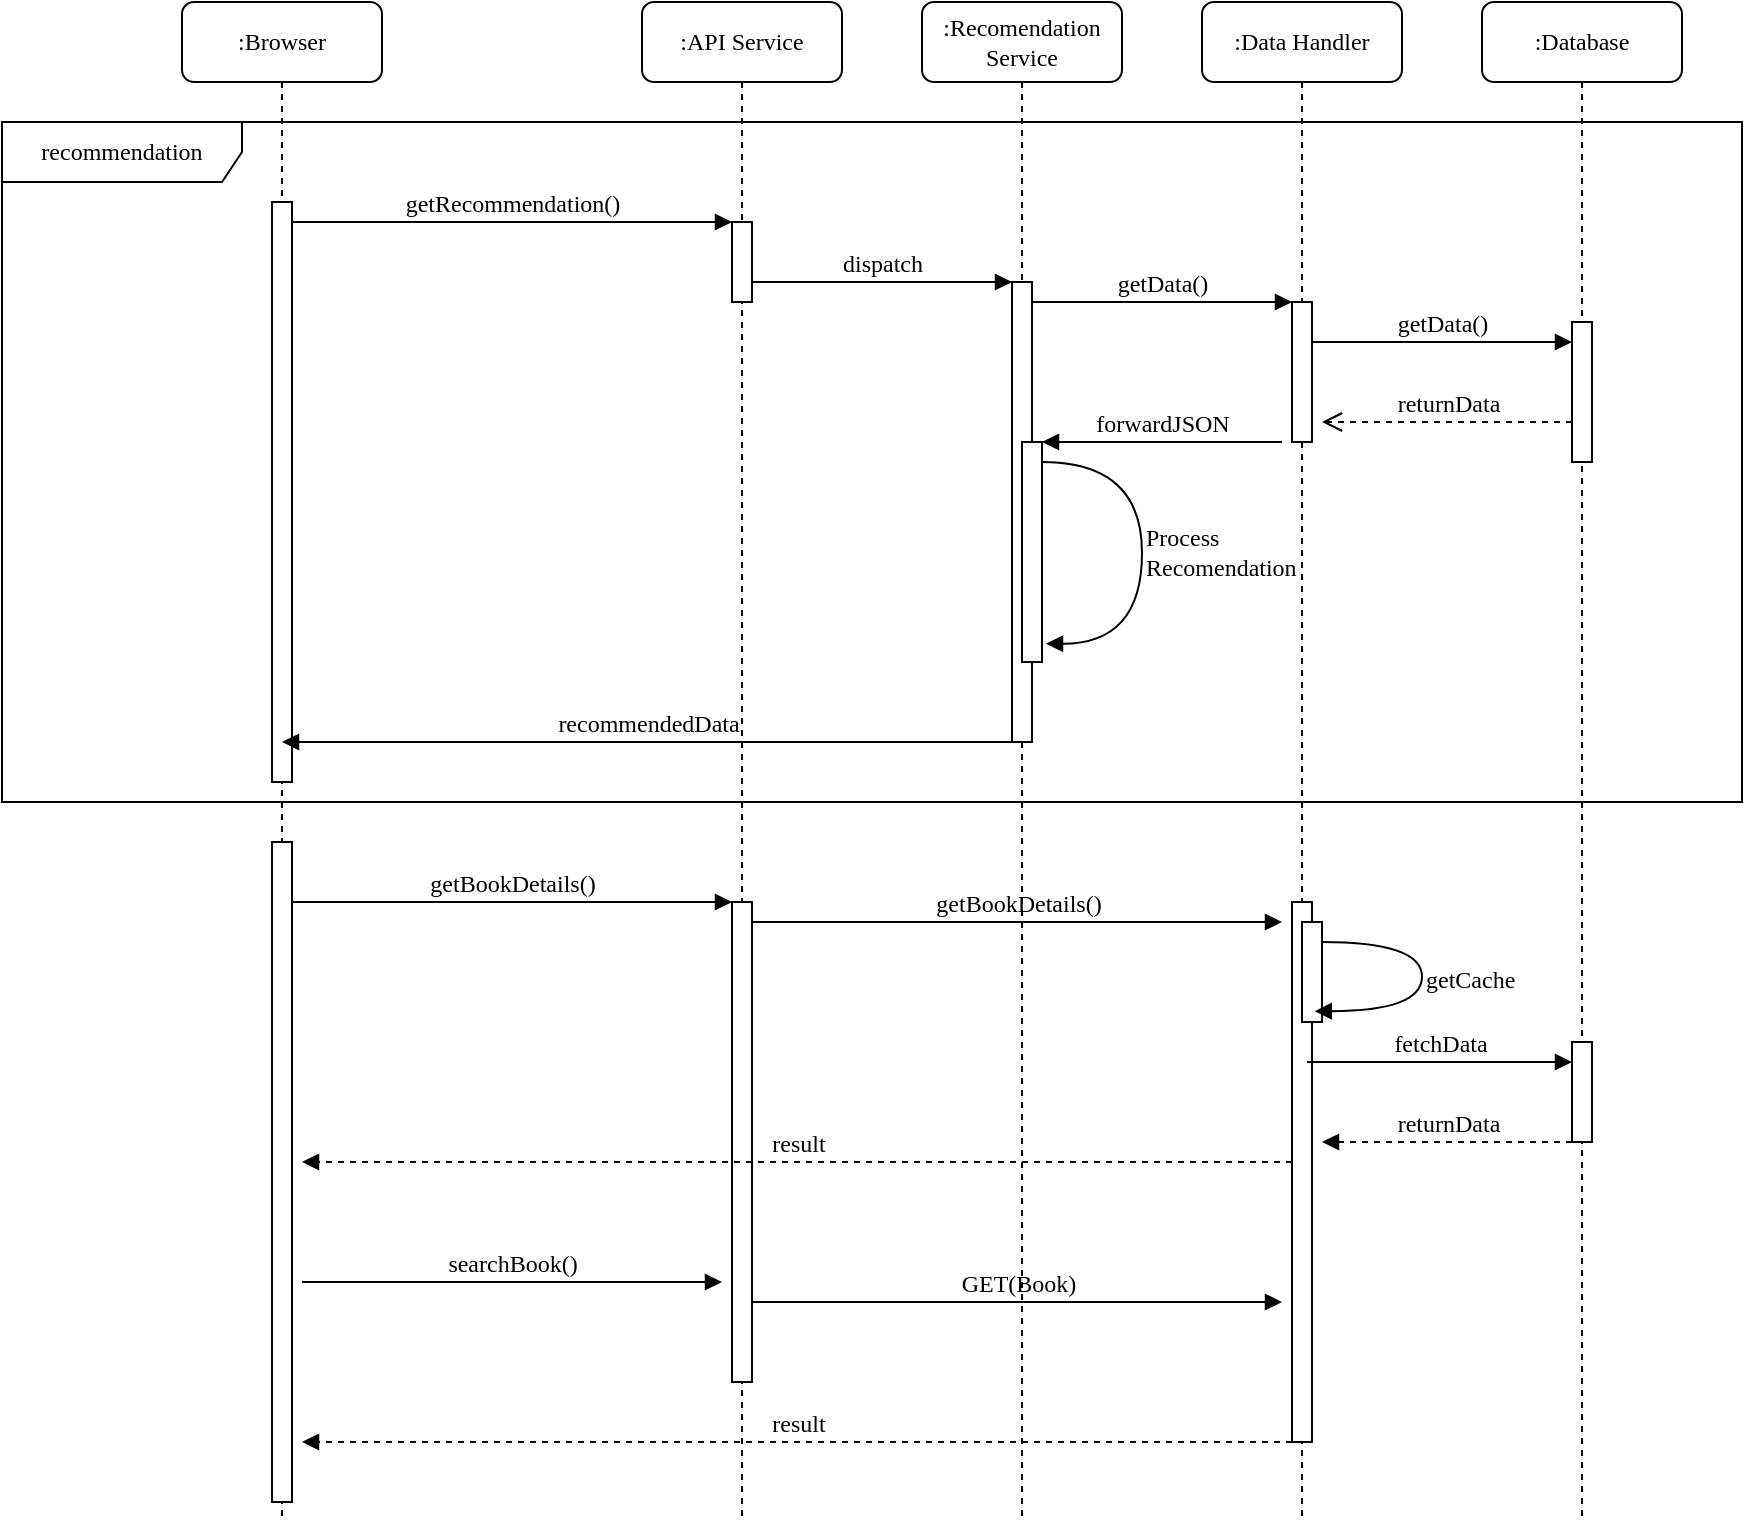<mxfile version="26.0.9">
  <diagram name="Page-1" id="13e1069c-82ec-6db2-03f1-153e76fe0fe0">
    <mxGraphModel dx="1050" dy="609" grid="1" gridSize="10" guides="1" tooltips="1" connect="1" arrows="1" fold="1" page="1" pageScale="1" pageWidth="1100" pageHeight="850" background="none" math="0" shadow="0">
      <root>
        <mxCell id="0" />
        <mxCell id="1" parent="0" />
        <mxCell id="7baba1c4bc27f4b0-2" value=":Browser" style="shape=umlLifeline;perimeter=lifelinePerimeter;whiteSpace=wrap;html=1;container=1;collapsible=0;recursiveResize=0;outlineConnect=0;rounded=1;shadow=0;comic=0;labelBackgroundColor=none;strokeWidth=1;fontFamily=Verdana;fontSize=12;align=center;" parent="1" vertex="1">
          <mxGeometry x="110" y="80" width="100" height="760" as="geometry" />
        </mxCell>
        <mxCell id="7baba1c4bc27f4b0-10" value="" style="html=1;points=[];perimeter=orthogonalPerimeter;rounded=0;shadow=0;comic=0;labelBackgroundColor=none;strokeWidth=1;fontFamily=Verdana;fontSize=12;align=center;" parent="7baba1c4bc27f4b0-2" vertex="1">
          <mxGeometry x="45" y="100" width="10" height="290" as="geometry" />
        </mxCell>
        <mxCell id="7baba1c4bc27f4b0-14" value="getRecommendation()" style="html=1;verticalAlign=bottom;endArrow=block;entryX=0;entryY=0;labelBackgroundColor=none;fontFamily=Verdana;fontSize=12;edgeStyle=elbowEdgeStyle;elbow=vertical;" parent="7baba1c4bc27f4b0-2" edge="1">
          <mxGeometry relative="1" as="geometry">
            <mxPoint x="55" y="110" as="sourcePoint" />
            <mxPoint x="275" y="110" as="targetPoint" />
          </mxGeometry>
        </mxCell>
        <mxCell id="aIYDjfCcUmhPzm4q8idS-21" value="" style="html=1;points=[];perimeter=orthogonalPerimeter;rounded=0;shadow=0;comic=0;labelBackgroundColor=none;strokeWidth=1;fontFamily=Verdana;fontSize=12;align=center;" vertex="1" parent="7baba1c4bc27f4b0-2">
          <mxGeometry x="45" y="420" width="10" height="330" as="geometry" />
        </mxCell>
        <mxCell id="7baba1c4bc27f4b0-3" value=":API Service" style="shape=umlLifeline;perimeter=lifelinePerimeter;whiteSpace=wrap;html=1;container=1;collapsible=0;recursiveResize=0;outlineConnect=0;rounded=1;shadow=0;comic=0;labelBackgroundColor=none;strokeWidth=1;fontFamily=Verdana;fontSize=12;align=center;" parent="1" vertex="1">
          <mxGeometry x="340" y="80" width="100" height="760" as="geometry" />
        </mxCell>
        <mxCell id="7baba1c4bc27f4b0-13" value="" style="html=1;points=[];perimeter=orthogonalPerimeter;rounded=0;shadow=0;comic=0;labelBackgroundColor=none;strokeWidth=1;fontFamily=Verdana;fontSize=12;align=center;" parent="7baba1c4bc27f4b0-3" vertex="1">
          <mxGeometry x="45" y="110" width="10" height="40" as="geometry" />
        </mxCell>
        <mxCell id="aIYDjfCcUmhPzm4q8idS-22" value="getBookDetails()" style="html=1;verticalAlign=bottom;endArrow=block;entryX=0;entryY=0;labelBackgroundColor=none;fontFamily=Verdana;fontSize=12;edgeStyle=elbowEdgeStyle;elbow=vertical;" edge="1" parent="7baba1c4bc27f4b0-3">
          <mxGeometry relative="1" as="geometry">
            <mxPoint x="-175" y="450" as="sourcePoint" />
            <mxPoint x="45" y="450" as="targetPoint" />
          </mxGeometry>
        </mxCell>
        <mxCell id="aIYDjfCcUmhPzm4q8idS-26" value="" style="html=1;points=[];perimeter=orthogonalPerimeter;rounded=0;shadow=0;comic=0;labelBackgroundColor=none;strokeWidth=1;fontFamily=Verdana;fontSize=12;align=center;" vertex="1" parent="7baba1c4bc27f4b0-3">
          <mxGeometry x="45" y="450" width="10" height="240" as="geometry" />
        </mxCell>
        <mxCell id="aIYDjfCcUmhPzm4q8idS-27" value="getBookDetails()" style="html=1;verticalAlign=bottom;endArrow=block;labelBackgroundColor=none;fontFamily=Verdana;fontSize=12;edgeStyle=elbowEdgeStyle;elbow=vertical;" edge="1" parent="7baba1c4bc27f4b0-3">
          <mxGeometry relative="1" as="geometry">
            <mxPoint x="55" y="460" as="sourcePoint" />
            <mxPoint x="320" y="460" as="targetPoint" />
          </mxGeometry>
        </mxCell>
        <mxCell id="aIYDjfCcUmhPzm4q8idS-35" value="GET(Book)" style="html=1;verticalAlign=bottom;endArrow=block;labelBackgroundColor=none;fontFamily=Verdana;fontSize=12;edgeStyle=elbowEdgeStyle;elbow=vertical;" edge="1" parent="7baba1c4bc27f4b0-3">
          <mxGeometry relative="1" as="geometry">
            <mxPoint x="55" y="650" as="sourcePoint" />
            <mxPoint x="320" y="650" as="targetPoint" />
          </mxGeometry>
        </mxCell>
        <mxCell id="7baba1c4bc27f4b0-4" value=":Recomendation&lt;div&gt;Service&lt;/div&gt;" style="shape=umlLifeline;perimeter=lifelinePerimeter;whiteSpace=wrap;html=1;container=1;collapsible=0;recursiveResize=0;outlineConnect=0;rounded=1;shadow=0;comic=0;labelBackgroundColor=none;strokeWidth=1;fontFamily=Verdana;fontSize=12;align=center;" parent="1" vertex="1">
          <mxGeometry x="480" y="80" width="100" height="760" as="geometry" />
        </mxCell>
        <mxCell id="7baba1c4bc27f4b0-22" value="" style="html=1;points=[];perimeter=orthogonalPerimeter;rounded=0;shadow=0;comic=0;labelBackgroundColor=none;strokeWidth=1;fontFamily=Verdana;fontSize=12;align=center;" parent="7baba1c4bc27f4b0-4" vertex="1">
          <mxGeometry x="45" y="140" width="10" height="230" as="geometry" />
        </mxCell>
        <mxCell id="aIYDjfCcUmhPzm4q8idS-13" value="Process&lt;div&gt;Recomendation&lt;/div&gt;" style="edgeStyle=orthogonalEdgeStyle;shape=connector;rounded=1;orthogonalLoop=1;jettySize=auto;elbow=vertical;html=1;strokeColor=default;align=left;verticalAlign=middle;fontFamily=Verdana;fontSize=12;fontColor=default;labelBackgroundColor=none;endArrow=block;curved=1;entryX=1.2;entryY=0.917;entryDx=0;entryDy=0;entryPerimeter=0;labelPosition=right;verticalLabelPosition=middle;" edge="1" parent="7baba1c4bc27f4b0-4" target="7baba1c4bc27f4b0-37">
          <mxGeometry relative="1" as="geometry">
            <mxPoint x="120" y="230" as="targetPoint" />
            <mxPoint x="60" y="230" as="sourcePoint" />
            <Array as="points">
              <mxPoint x="110" y="230" />
              <mxPoint x="110" y="321" />
            </Array>
          </mxGeometry>
        </mxCell>
        <mxCell id="7baba1c4bc27f4b0-37" value="" style="html=1;points=[];perimeter=orthogonalPerimeter;rounded=0;shadow=0;comic=0;labelBackgroundColor=none;strokeWidth=1;fontFamily=Verdana;fontSize=12;align=center;" parent="7baba1c4bc27f4b0-4" vertex="1">
          <mxGeometry x="50" y="220" width="10" height="110" as="geometry" />
        </mxCell>
        <mxCell id="7baba1c4bc27f4b0-5" value=":Data Handler" style="shape=umlLifeline;perimeter=lifelinePerimeter;whiteSpace=wrap;html=1;container=1;collapsible=0;recursiveResize=0;outlineConnect=0;rounded=1;shadow=0;comic=0;labelBackgroundColor=none;strokeWidth=1;fontFamily=Verdana;fontSize=12;align=center;" parent="1" vertex="1">
          <mxGeometry x="620" y="80" width="100" height="760" as="geometry" />
        </mxCell>
        <mxCell id="aIYDjfCcUmhPzm4q8idS-7" value="getData()" style="html=1;verticalAlign=bottom;endArrow=block;labelBackgroundColor=none;fontFamily=Verdana;fontSize=12;edgeStyle=elbowEdgeStyle;elbow=vertical;" edge="1" parent="7baba1c4bc27f4b0-5">
          <mxGeometry relative="1" as="geometry">
            <mxPoint x="-85" y="150" as="sourcePoint" />
            <Array as="points">
              <mxPoint x="-80" y="150" />
            </Array>
            <mxPoint x="45" y="150" as="targetPoint" />
          </mxGeometry>
        </mxCell>
        <mxCell id="aIYDjfCcUmhPzm4q8idS-8" value="" style="html=1;points=[];perimeter=orthogonalPerimeter;rounded=0;shadow=0;comic=0;labelBackgroundColor=none;strokeWidth=1;fontFamily=Verdana;fontSize=12;align=center;" vertex="1" parent="7baba1c4bc27f4b0-5">
          <mxGeometry x="45" y="150" width="10" height="70" as="geometry" />
        </mxCell>
        <mxCell id="aIYDjfCcUmhPzm4q8idS-25" value="" style="html=1;points=[];perimeter=orthogonalPerimeter;rounded=0;shadow=0;comic=0;labelBackgroundColor=none;strokeWidth=1;fontFamily=Verdana;fontSize=12;align=center;" vertex="1" parent="7baba1c4bc27f4b0-5">
          <mxGeometry x="45" y="450" width="10" height="270" as="geometry" />
        </mxCell>
        <mxCell id="aIYDjfCcUmhPzm4q8idS-29" value="" style="html=1;points=[];perimeter=orthogonalPerimeter;rounded=0;shadow=0;comic=0;labelBackgroundColor=none;strokeWidth=1;fontFamily=Verdana;fontSize=12;align=center;" vertex="1" parent="7baba1c4bc27f4b0-5">
          <mxGeometry x="50" y="460" width="10" height="50" as="geometry" />
        </mxCell>
        <mxCell id="aIYDjfCcUmhPzm4q8idS-32" value="returnData" style="edgeStyle=elbowEdgeStyle;shape=connector;rounded=1;orthogonalLoop=1;jettySize=auto;elbow=vertical;html=1;strokeColor=default;align=center;verticalAlign=bottom;fontFamily=Verdana;fontSize=12;fontColor=default;labelBackgroundColor=none;endArrow=block;dashed=1;" edge="1" parent="7baba1c4bc27f4b0-5">
          <mxGeometry relative="1" as="geometry">
            <mxPoint x="60" y="570" as="targetPoint" />
            <mxPoint x="185" y="570" as="sourcePoint" />
          </mxGeometry>
        </mxCell>
        <mxCell id="7baba1c4bc27f4b0-6" value=":Database" style="shape=umlLifeline;perimeter=lifelinePerimeter;whiteSpace=wrap;html=1;container=1;collapsible=0;recursiveResize=0;outlineConnect=0;rounded=1;shadow=0;comic=0;labelBackgroundColor=none;strokeWidth=1;fontFamily=Verdana;fontSize=12;align=center;" parent="1" vertex="1">
          <mxGeometry x="760" y="80" width="100" height="760" as="geometry" />
        </mxCell>
        <mxCell id="aIYDjfCcUmhPzm4q8idS-6" value="" style="html=1;points=[];perimeter=orthogonalPerimeter;rounded=0;shadow=0;comic=0;labelBackgroundColor=none;strokeWidth=1;fontFamily=Verdana;fontSize=12;align=center;" vertex="1" parent="7baba1c4bc27f4b0-6">
          <mxGeometry x="45" y="160" width="10" height="70" as="geometry" />
        </mxCell>
        <mxCell id="aIYDjfCcUmhPzm4q8idS-9" value="getData()" style="html=1;verticalAlign=bottom;endArrow=block;labelBackgroundColor=none;fontFamily=Verdana;fontSize=12;edgeStyle=elbowEdgeStyle;elbow=vertical;" edge="1" parent="7baba1c4bc27f4b0-6">
          <mxGeometry relative="1" as="geometry">
            <mxPoint x="-85" y="170" as="sourcePoint" />
            <Array as="points">
              <mxPoint x="-80" y="170" />
            </Array>
            <mxPoint x="45" y="170" as="targetPoint" />
          </mxGeometry>
        </mxCell>
        <mxCell id="aIYDjfCcUmhPzm4q8idS-10" value="returnData" style="html=1;verticalAlign=bottom;endArrow=open;dashed=1;endSize=8;curved=0;rounded=0;strokeColor=default;align=center;fontFamily=Verdana;fontSize=12;fontColor=default;labelBackgroundColor=none;edgeStyle=elbowEdgeStyle;elbow=vertical;" edge="1" parent="7baba1c4bc27f4b0-6">
          <mxGeometry relative="1" as="geometry">
            <mxPoint x="45" y="210" as="sourcePoint" />
            <mxPoint x="-80" y="210" as="targetPoint" />
          </mxGeometry>
        </mxCell>
        <mxCell id="aIYDjfCcUmhPzm4q8idS-28" value="" style="html=1;points=[];perimeter=orthogonalPerimeter;rounded=0;shadow=0;comic=0;labelBackgroundColor=none;strokeWidth=1;fontFamily=Verdana;fontSize=12;align=center;" vertex="1" parent="7baba1c4bc27f4b0-6">
          <mxGeometry x="45" y="520" width="10" height="50" as="geometry" />
        </mxCell>
        <mxCell id="aIYDjfCcUmhPzm4q8idS-31" value="fetchData" style="html=1;verticalAlign=bottom;endArrow=block;labelBackgroundColor=none;fontFamily=Verdana;fontSize=12;edgeStyle=elbowEdgeStyle;elbow=vertical;" edge="1" parent="7baba1c4bc27f4b0-6">
          <mxGeometry relative="1" as="geometry">
            <mxPoint x="-87.5" y="530" as="sourcePoint" />
            <mxPoint x="45" y="530" as="targetPoint" />
          </mxGeometry>
        </mxCell>
        <mxCell id="7baba1c4bc27f4b0-17" value="dispatch" style="html=1;verticalAlign=bottom;endArrow=block;labelBackgroundColor=none;fontFamily=Verdana;fontSize=12;edgeStyle=elbowEdgeStyle;elbow=vertical;" parent="1" source="7baba1c4bc27f4b0-13" edge="1">
          <mxGeometry relative="1" as="geometry">
            <mxPoint x="450" y="220" as="sourcePoint" />
            <Array as="points">
              <mxPoint x="400" y="220" />
            </Array>
            <mxPoint x="525" y="220" as="targetPoint" />
          </mxGeometry>
        </mxCell>
        <mxCell id="aIYDjfCcUmhPzm4q8idS-12" value="forwardJSON" style="edgeStyle=elbowEdgeStyle;shape=connector;rounded=1;orthogonalLoop=1;jettySize=auto;elbow=vertical;html=1;strokeColor=default;align=center;verticalAlign=bottom;fontFamily=Verdana;fontSize=12;fontColor=default;labelBackgroundColor=none;endArrow=block;" edge="1" parent="1">
          <mxGeometry relative="1" as="geometry">
            <mxPoint x="660" y="300" as="sourcePoint" />
            <mxPoint x="540" y="300" as="targetPoint" />
          </mxGeometry>
        </mxCell>
        <mxCell id="aIYDjfCcUmhPzm4q8idS-14" value="recommendedData" style="edgeStyle=elbowEdgeStyle;shape=connector;rounded=1;orthogonalLoop=1;jettySize=auto;elbow=vertical;html=1;strokeColor=default;align=center;verticalAlign=bottom;fontFamily=Verdana;fontSize=12;fontColor=default;labelBackgroundColor=none;endArrow=block;" edge="1" parent="1" target="7baba1c4bc27f4b0-2">
          <mxGeometry relative="1" as="geometry">
            <mxPoint x="220" y="450" as="targetPoint" />
            <mxPoint x="525" y="450" as="sourcePoint" />
          </mxGeometry>
        </mxCell>
        <mxCell id="aIYDjfCcUmhPzm4q8idS-20" value="recommendation" style="shape=umlFrame;whiteSpace=wrap;html=1;pointerEvents=0;fontFamily=Verdana;fontSize=12;fontColor=default;labelBackgroundColor=none;width=120;height=30;" vertex="1" parent="1">
          <mxGeometry x="20" y="140" width="870" height="340" as="geometry" />
        </mxCell>
        <mxCell id="aIYDjfCcUmhPzm4q8idS-30" value="getCache" style="edgeStyle=orthogonalEdgeStyle;shape=connector;rounded=1;orthogonalLoop=1;jettySize=auto;elbow=vertical;html=1;strokeColor=default;align=left;verticalAlign=middle;fontFamily=Verdana;fontSize=12;fontColor=default;labelBackgroundColor=none;endArrow=block;curved=1;labelPosition=right;verticalLabelPosition=middle;entryX=0.64;entryY=0.892;entryDx=0;entryDy=0;entryPerimeter=0;" edge="1" parent="1" target="aIYDjfCcUmhPzm4q8idS-29">
          <mxGeometry relative="1" as="geometry">
            <mxPoint x="690" y="580" as="targetPoint" />
            <mxPoint x="680" y="550" as="sourcePoint" />
            <Array as="points">
              <mxPoint x="730" y="550" />
              <mxPoint x="730" y="585" />
            </Array>
          </mxGeometry>
        </mxCell>
        <mxCell id="aIYDjfCcUmhPzm4q8idS-33" value="result" style="edgeStyle=elbowEdgeStyle;shape=connector;rounded=1;orthogonalLoop=1;jettySize=auto;elbow=vertical;html=1;strokeColor=default;align=center;verticalAlign=bottom;fontFamily=Verdana;fontSize=12;fontColor=default;labelBackgroundColor=none;endArrow=block;dashed=1;" edge="1" parent="1">
          <mxGeometry relative="1" as="geometry">
            <mxPoint x="170" y="660" as="targetPoint" />
            <mxPoint x="665" y="660" as="sourcePoint" />
          </mxGeometry>
        </mxCell>
        <mxCell id="aIYDjfCcUmhPzm4q8idS-34" value="searchBook()" style="html=1;verticalAlign=bottom;endArrow=block;entryX=0;entryY=0;labelBackgroundColor=none;fontFamily=Verdana;fontSize=12;edgeStyle=elbowEdgeStyle;elbow=vertical;" edge="1" parent="1">
          <mxGeometry relative="1" as="geometry">
            <mxPoint x="170" y="720" as="sourcePoint" />
            <mxPoint x="380" y="720" as="targetPoint" />
          </mxGeometry>
        </mxCell>
        <mxCell id="aIYDjfCcUmhPzm4q8idS-36" value="result" style="edgeStyle=elbowEdgeStyle;shape=connector;rounded=1;orthogonalLoop=1;jettySize=auto;elbow=vertical;html=1;strokeColor=default;align=center;verticalAlign=bottom;fontFamily=Verdana;fontSize=12;fontColor=default;labelBackgroundColor=none;endArrow=block;dashed=1;" edge="1" parent="1">
          <mxGeometry relative="1" as="geometry">
            <mxPoint x="170" y="800" as="targetPoint" />
            <mxPoint x="665" y="800" as="sourcePoint" />
          </mxGeometry>
        </mxCell>
      </root>
    </mxGraphModel>
  </diagram>
</mxfile>
